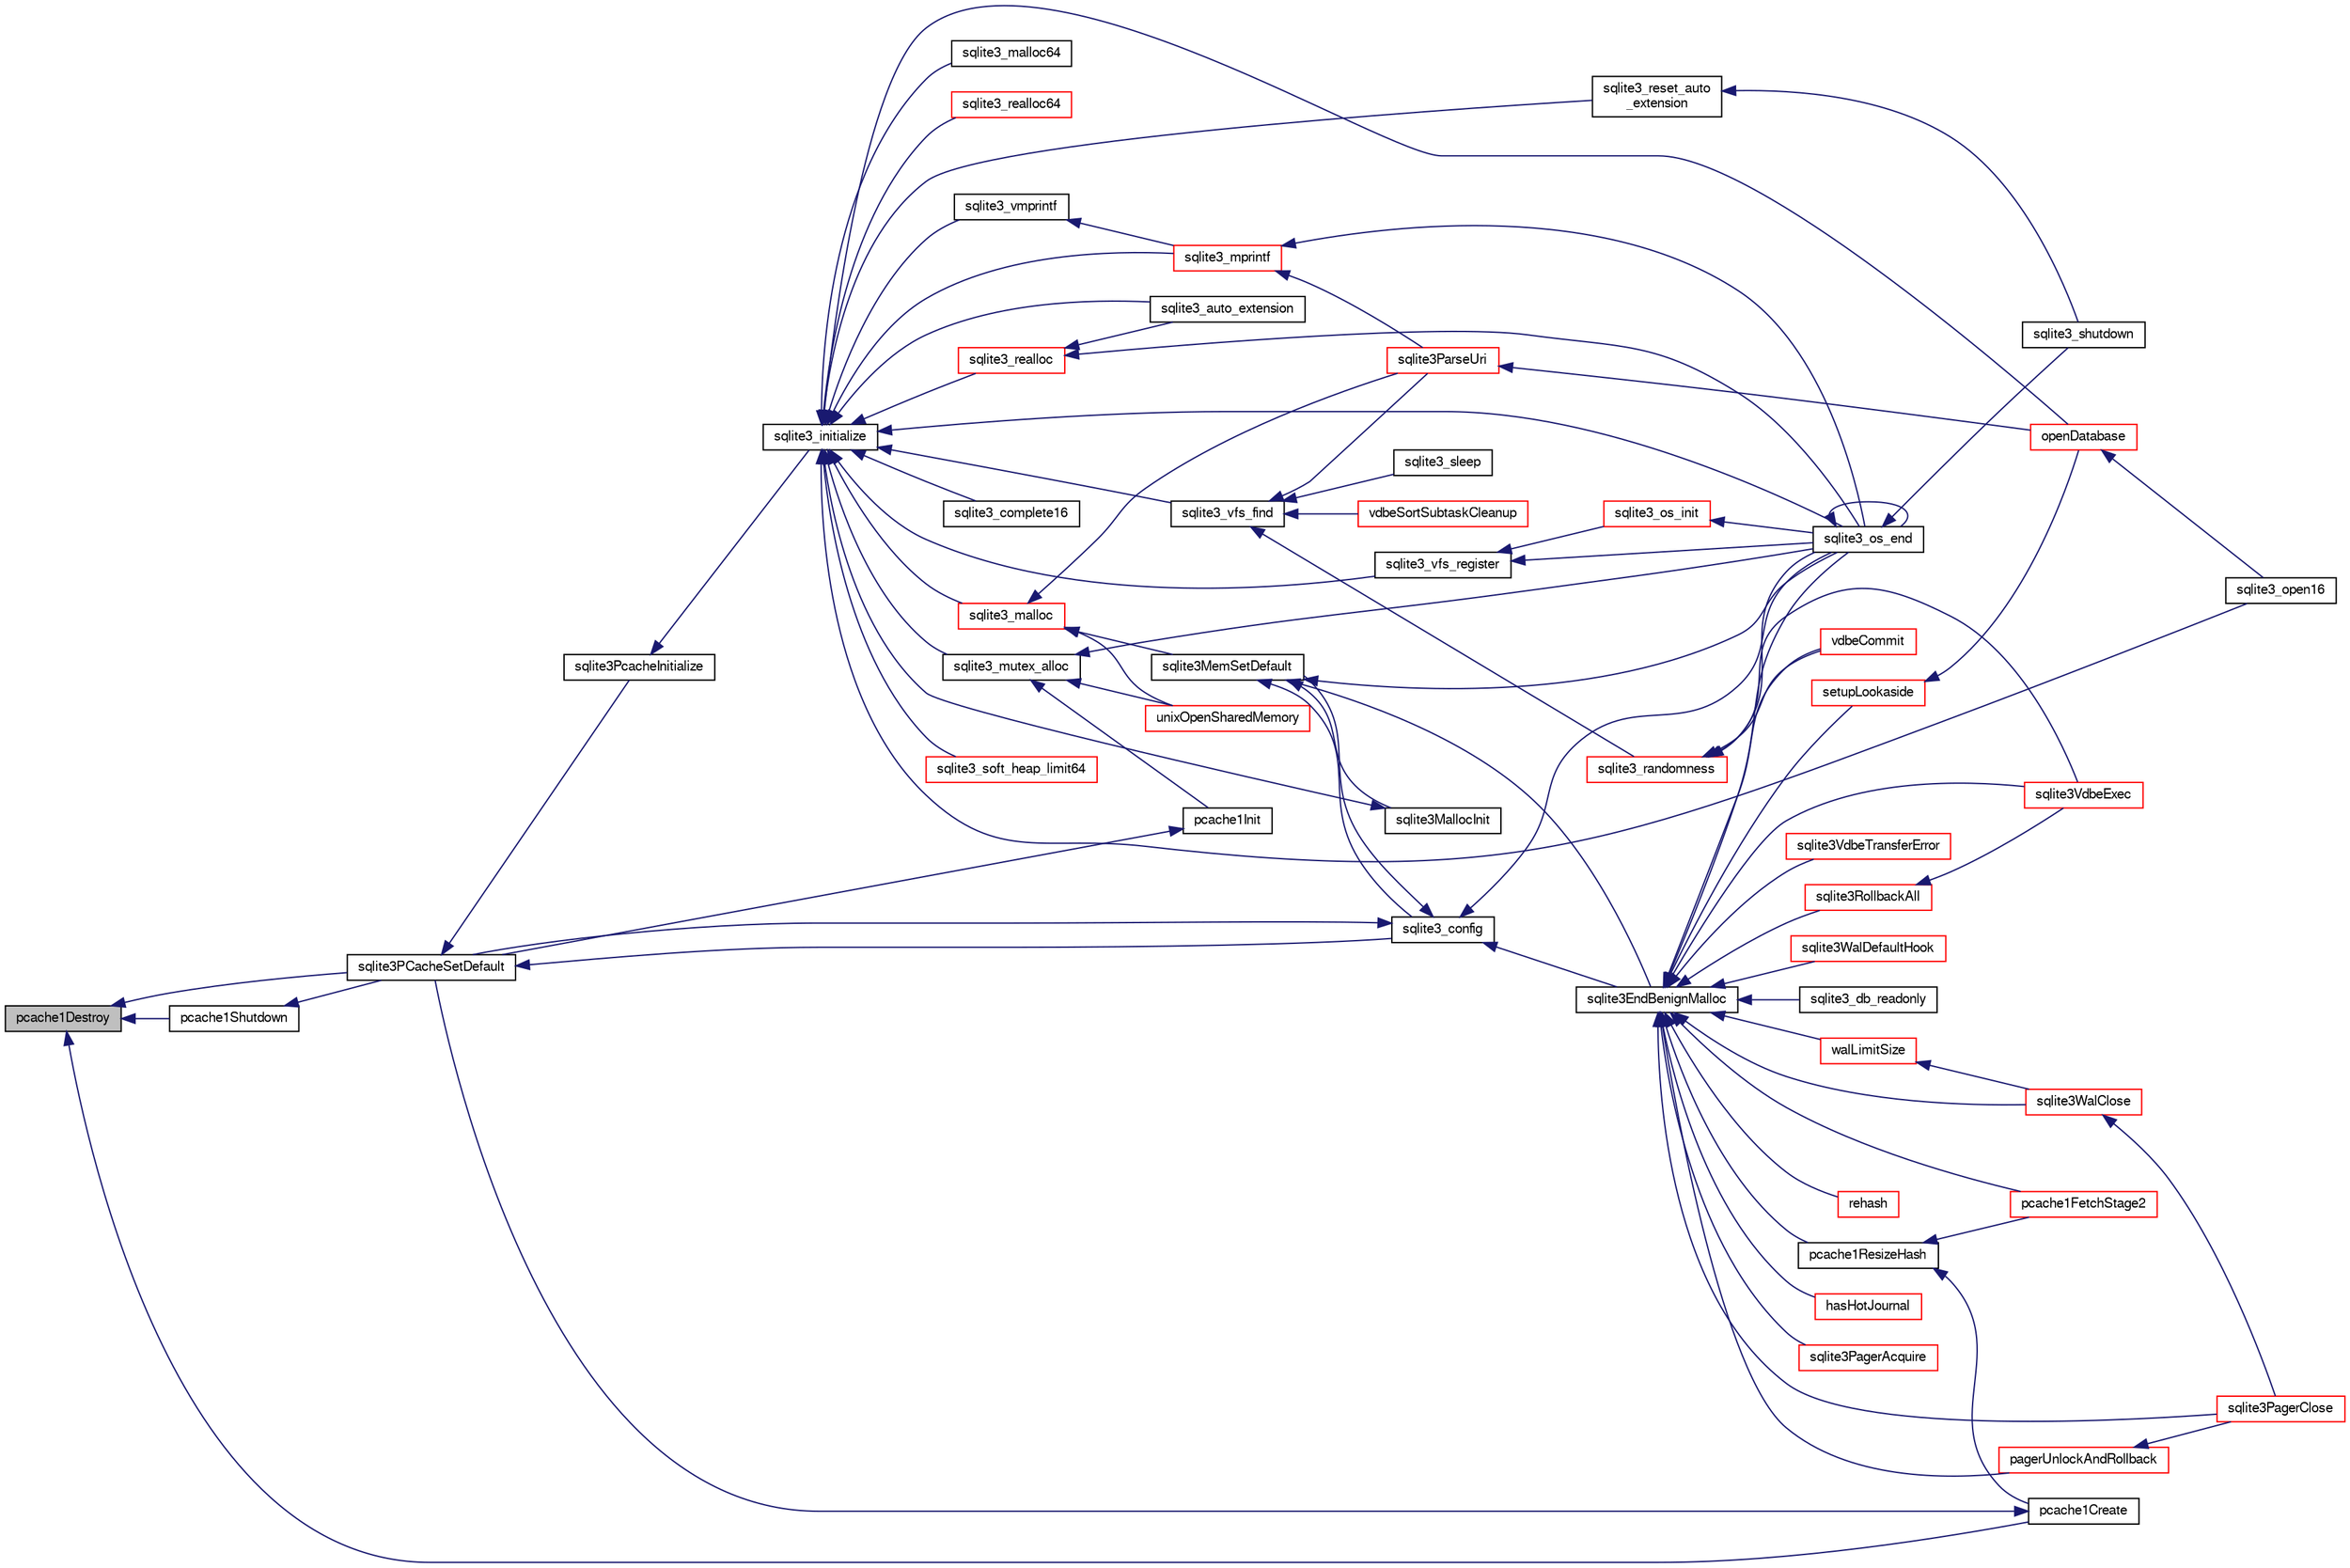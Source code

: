 digraph "pcache1Destroy"
{
  edge [fontname="FreeSans",fontsize="10",labelfontname="FreeSans",labelfontsize="10"];
  node [fontname="FreeSans",fontsize="10",shape=record];
  rankdir="LR";
  Node220378 [label="pcache1Destroy",height=0.2,width=0.4,color="black", fillcolor="grey75", style="filled", fontcolor="black"];
  Node220378 -> Node220379 [dir="back",color="midnightblue",fontsize="10",style="solid",fontname="FreeSans"];
  Node220379 [label="pcache1Shutdown",height=0.2,width=0.4,color="black", fillcolor="white", style="filled",URL="$sqlite3_8c.html#a707b7714a99d68e6858d4305b2a02579"];
  Node220379 -> Node220380 [dir="back",color="midnightblue",fontsize="10",style="solid",fontname="FreeSans"];
  Node220380 [label="sqlite3PCacheSetDefault",height=0.2,width=0.4,color="black", fillcolor="white", style="filled",URL="$sqlite3_8c.html#a91974afe7709a742451438556ee0c70c"];
  Node220380 -> Node220381 [dir="back",color="midnightblue",fontsize="10",style="solid",fontname="FreeSans"];
  Node220381 [label="sqlite3PcacheInitialize",height=0.2,width=0.4,color="black", fillcolor="white", style="filled",URL="$sqlite3_8c.html#a2902c61ddc88bea002c4d69fe4052b1f"];
  Node220381 -> Node220382 [dir="back",color="midnightblue",fontsize="10",style="solid",fontname="FreeSans"];
  Node220382 [label="sqlite3_initialize",height=0.2,width=0.4,color="black", fillcolor="white", style="filled",URL="$sqlite3_8h.html#ab0c0ee2d5d4cf8b28e9572296a8861df"];
  Node220382 -> Node220383 [dir="back",color="midnightblue",fontsize="10",style="solid",fontname="FreeSans"];
  Node220383 [label="sqlite3_vfs_find",height=0.2,width=0.4,color="black", fillcolor="white", style="filled",URL="$sqlite3_8h.html#ac201a26de3dfa1d6deb8069eb8d95627"];
  Node220383 -> Node220384 [dir="back",color="midnightblue",fontsize="10",style="solid",fontname="FreeSans"];
  Node220384 [label="sqlite3_randomness",height=0.2,width=0.4,color="red", fillcolor="white", style="filled",URL="$sqlite3_8h.html#aa452ad88657d4606e137b09c4e9315c7"];
  Node220384 -> Node220389 [dir="back",color="midnightblue",fontsize="10",style="solid",fontname="FreeSans"];
  Node220389 [label="sqlite3_os_end",height=0.2,width=0.4,color="black", fillcolor="white", style="filled",URL="$sqlite3_8h.html#a2288c95881ecca13d994e42b6a958906"];
  Node220389 -> Node220389 [dir="back",color="midnightblue",fontsize="10",style="solid",fontname="FreeSans"];
  Node220389 -> Node220390 [dir="back",color="midnightblue",fontsize="10",style="solid",fontname="FreeSans"];
  Node220390 [label="sqlite3_shutdown",height=0.2,width=0.4,color="black", fillcolor="white", style="filled",URL="$sqlite3_8h.html#aeaf9947fe863ba3d3aca061475e3af2e"];
  Node220384 -> Node220667 [dir="back",color="midnightblue",fontsize="10",style="solid",fontname="FreeSans"];
  Node220667 [label="vdbeCommit",height=0.2,width=0.4,color="red", fillcolor="white", style="filled",URL="$sqlite3_8c.html#a5d7f1e0625451b987728f600cfe1b92d"];
  Node220384 -> Node220398 [dir="back",color="midnightblue",fontsize="10",style="solid",fontname="FreeSans"];
  Node220398 [label="sqlite3VdbeExec",height=0.2,width=0.4,color="red", fillcolor="white", style="filled",URL="$sqlite3_8c.html#a8ce40a614bdc56719c4d642b1e4dfb21"];
  Node220383 -> Node220788 [dir="back",color="midnightblue",fontsize="10",style="solid",fontname="FreeSans"];
  Node220788 [label="vdbeSortSubtaskCleanup",height=0.2,width=0.4,color="red", fillcolor="white", style="filled",URL="$sqlite3_8c.html#abc8ce4c3ef58cc10f5b27642aab32b30"];
  Node220383 -> Node220791 [dir="back",color="midnightblue",fontsize="10",style="solid",fontname="FreeSans"];
  Node220791 [label="sqlite3ParseUri",height=0.2,width=0.4,color="red", fillcolor="white", style="filled",URL="$sqlite3_8c.html#aaa912f29a67460d8b2186c97056e8767"];
  Node220791 -> Node220633 [dir="back",color="midnightblue",fontsize="10",style="solid",fontname="FreeSans"];
  Node220633 [label="openDatabase",height=0.2,width=0.4,color="red", fillcolor="white", style="filled",URL="$sqlite3_8c.html#a6a9c3bc3a64234e863413f41db473758"];
  Node220633 -> Node220636 [dir="back",color="midnightblue",fontsize="10",style="solid",fontname="FreeSans"];
  Node220636 [label="sqlite3_open16",height=0.2,width=0.4,color="black", fillcolor="white", style="filled",URL="$sqlite3_8h.html#adbc401bb96713f32e553db32f6f3ca33"];
  Node220383 -> Node220792 [dir="back",color="midnightblue",fontsize="10",style="solid",fontname="FreeSans"];
  Node220792 [label="sqlite3_sleep",height=0.2,width=0.4,color="black", fillcolor="white", style="filled",URL="$sqlite3_8h.html#ad0c133ddbbecb6433f3c6ebef8966efa"];
  Node220382 -> Node220793 [dir="back",color="midnightblue",fontsize="10",style="solid",fontname="FreeSans"];
  Node220793 [label="sqlite3_vfs_register",height=0.2,width=0.4,color="black", fillcolor="white", style="filled",URL="$sqlite3_8h.html#a7184b289ccd4c4c7200589137d88c4ae"];
  Node220793 -> Node220794 [dir="back",color="midnightblue",fontsize="10",style="solid",fontname="FreeSans"];
  Node220794 [label="sqlite3_os_init",height=0.2,width=0.4,color="red", fillcolor="white", style="filled",URL="$sqlite3_8h.html#acebc2290d00a32d3afe2361f2979038b"];
  Node220794 -> Node220389 [dir="back",color="midnightblue",fontsize="10",style="solid",fontname="FreeSans"];
  Node220793 -> Node220389 [dir="back",color="midnightblue",fontsize="10",style="solid",fontname="FreeSans"];
  Node220382 -> Node220796 [dir="back",color="midnightblue",fontsize="10",style="solid",fontname="FreeSans"];
  Node220796 [label="sqlite3_mutex_alloc",height=0.2,width=0.4,color="black", fillcolor="white", style="filled",URL="$sqlite3_8h.html#aa3f89418cd18e99596435c958b29b650"];
  Node220796 -> Node220797 [dir="back",color="midnightblue",fontsize="10",style="solid",fontname="FreeSans"];
  Node220797 [label="unixOpenSharedMemory",height=0.2,width=0.4,color="red", fillcolor="white", style="filled",URL="$sqlite3_8c.html#a30775afa2e08ca6ddc7853326afed7c7"];
  Node220796 -> Node220389 [dir="back",color="midnightblue",fontsize="10",style="solid",fontname="FreeSans"];
  Node220796 -> Node220799 [dir="back",color="midnightblue",fontsize="10",style="solid",fontname="FreeSans"];
  Node220799 [label="pcache1Init",height=0.2,width=0.4,color="black", fillcolor="white", style="filled",URL="$sqlite3_8c.html#a05e9c1daf3dd812db1d769b69b20e069"];
  Node220799 -> Node220380 [dir="back",color="midnightblue",fontsize="10",style="solid",fontname="FreeSans"];
  Node220382 -> Node220800 [dir="back",color="midnightblue",fontsize="10",style="solid",fontname="FreeSans"];
  Node220800 [label="sqlite3_soft_heap_limit64",height=0.2,width=0.4,color="red", fillcolor="white", style="filled",URL="$sqlite3_8h.html#ab37b3a4d1652e3acb2c43d1252e6b852"];
  Node220382 -> Node220802 [dir="back",color="midnightblue",fontsize="10",style="solid",fontname="FreeSans"];
  Node220802 [label="sqlite3_malloc",height=0.2,width=0.4,color="red", fillcolor="white", style="filled",URL="$sqlite3_8h.html#a510e31845345737f17d86ce0b2328356"];
  Node220802 -> Node220803 [dir="back",color="midnightblue",fontsize="10",style="solid",fontname="FreeSans"];
  Node220803 [label="sqlite3MemSetDefault",height=0.2,width=0.4,color="black", fillcolor="white", style="filled",URL="$sqlite3_8c.html#a162fbfd727e92c5f8f72625b5ff62549"];
  Node220803 -> Node220804 [dir="back",color="midnightblue",fontsize="10",style="solid",fontname="FreeSans"];
  Node220804 [label="sqlite3EndBenignMalloc",height=0.2,width=0.4,color="black", fillcolor="white", style="filled",URL="$sqlite3_8c.html#a4582127cc64d483dc66c7acf9d8d8fbb"];
  Node220804 -> Node220805 [dir="back",color="midnightblue",fontsize="10",style="solid",fontname="FreeSans"];
  Node220805 [label="rehash",height=0.2,width=0.4,color="red", fillcolor="white", style="filled",URL="$sqlite3_8c.html#a4851529638f6c7af16239ee6e2dcc628"];
  Node220804 -> Node220389 [dir="back",color="midnightblue",fontsize="10",style="solid",fontname="FreeSans"];
  Node220804 -> Node220854 [dir="back",color="midnightblue",fontsize="10",style="solid",fontname="FreeSans"];
  Node220854 [label="pcache1ResizeHash",height=0.2,width=0.4,color="black", fillcolor="white", style="filled",URL="$sqlite3_8c.html#a7795922581c79a689c6e954dad69c037"];
  Node220854 -> Node220855 [dir="back",color="midnightblue",fontsize="10",style="solid",fontname="FreeSans"];
  Node220855 [label="pcache1Create",height=0.2,width=0.4,color="black", fillcolor="white", style="filled",URL="$sqlite3_8c.html#a44cfeb7ecaf2b6aa54934d3deaee8919"];
  Node220855 -> Node220380 [dir="back",color="midnightblue",fontsize="10",style="solid",fontname="FreeSans"];
  Node220854 -> Node220856 [dir="back",color="midnightblue",fontsize="10",style="solid",fontname="FreeSans"];
  Node220856 [label="pcache1FetchStage2",height=0.2,width=0.4,color="red", fillcolor="white", style="filled",URL="$sqlite3_8c.html#a30a4ee80ec88f9eb4ade1424d99585b5"];
  Node220804 -> Node220856 [dir="back",color="midnightblue",fontsize="10",style="solid",fontname="FreeSans"];
  Node220804 -> Node220738 [dir="back",color="midnightblue",fontsize="10",style="solid",fontname="FreeSans"];
  Node220738 [label="pagerUnlockAndRollback",height=0.2,width=0.4,color="red", fillcolor="white", style="filled",URL="$sqlite3_8c.html#a02d96b7bf62c3b13ba905d168914518c"];
  Node220738 -> Node220739 [dir="back",color="midnightblue",fontsize="10",style="solid",fontname="FreeSans"];
  Node220739 [label="sqlite3PagerClose",height=0.2,width=0.4,color="red", fillcolor="white", style="filled",URL="$sqlite3_8c.html#af94b1f96b60689fd09422cce2c85f53f"];
  Node220804 -> Node220739 [dir="back",color="midnightblue",fontsize="10",style="solid",fontname="FreeSans"];
  Node220804 -> Node220858 [dir="back",color="midnightblue",fontsize="10",style="solid",fontname="FreeSans"];
  Node220858 [label="hasHotJournal",height=0.2,width=0.4,color="red", fillcolor="white", style="filled",URL="$sqlite3_8c.html#a875dc699b7a0e8ab6ba19170e5096d5e"];
  Node220804 -> Node220741 [dir="back",color="midnightblue",fontsize="10",style="solid",fontname="FreeSans"];
  Node220741 [label="sqlite3PagerAcquire",height=0.2,width=0.4,color="red", fillcolor="white", style="filled",URL="$sqlite3_8c.html#a22a53daafd2bd778cda390312651f994"];
  Node220804 -> Node220859 [dir="back",color="midnightblue",fontsize="10",style="solid",fontname="FreeSans"];
  Node220859 [label="walLimitSize",height=0.2,width=0.4,color="red", fillcolor="white", style="filled",URL="$sqlite3_8c.html#a7d814227c8fb4a3441c42e9f2fdade3b"];
  Node220859 -> Node220860 [dir="back",color="midnightblue",fontsize="10",style="solid",fontname="FreeSans"];
  Node220860 [label="sqlite3WalClose",height=0.2,width=0.4,color="red", fillcolor="white", style="filled",URL="$sqlite3_8c.html#abfd7d36ec6ea41ecb2717dd4c6b0571e"];
  Node220860 -> Node220739 [dir="back",color="midnightblue",fontsize="10",style="solid",fontname="FreeSans"];
  Node220804 -> Node220860 [dir="back",color="midnightblue",fontsize="10",style="solid",fontname="FreeSans"];
  Node220804 -> Node220667 [dir="back",color="midnightblue",fontsize="10",style="solid",fontname="FreeSans"];
  Node220804 -> Node220862 [dir="back",color="midnightblue",fontsize="10",style="solid",fontname="FreeSans"];
  Node220862 [label="sqlite3VdbeTransferError",height=0.2,width=0.4,color="red", fillcolor="white", style="filled",URL="$sqlite3_8c.html#aaf4a567b51602bb6d7bb150e6c72de69"];
  Node220804 -> Node220398 [dir="back",color="midnightblue",fontsize="10",style="solid",fontname="FreeSans"];
  Node220804 -> Node220863 [dir="back",color="midnightblue",fontsize="10",style="solid",fontname="FreeSans"];
  Node220863 [label="setupLookaside",height=0.2,width=0.4,color="red", fillcolor="white", style="filled",URL="$sqlite3_8c.html#a83e30e8059c0e1a0537a569a91ce81e5"];
  Node220863 -> Node220633 [dir="back",color="midnightblue",fontsize="10",style="solid",fontname="FreeSans"];
  Node220804 -> Node220616 [dir="back",color="midnightblue",fontsize="10",style="solid",fontname="FreeSans"];
  Node220616 [label="sqlite3RollbackAll",height=0.2,width=0.4,color="red", fillcolor="white", style="filled",URL="$sqlite3_8c.html#ad902dd388d73208539f557962e3fe6bb"];
  Node220616 -> Node220398 [dir="back",color="midnightblue",fontsize="10",style="solid",fontname="FreeSans"];
  Node220804 -> Node220865 [dir="back",color="midnightblue",fontsize="10",style="solid",fontname="FreeSans"];
  Node220865 [label="sqlite3WalDefaultHook",height=0.2,width=0.4,color="red", fillcolor="white", style="filled",URL="$sqlite3_8c.html#a4a9ed7c3fcab46b3d82eb79ede8c4f77"];
  Node220804 -> Node220867 [dir="back",color="midnightblue",fontsize="10",style="solid",fontname="FreeSans"];
  Node220867 [label="sqlite3_db_readonly",height=0.2,width=0.4,color="black", fillcolor="white", style="filled",URL="$sqlite3_8h.html#a96c378e7022e7a8a375e23f7fc662cdd"];
  Node220803 -> Node220868 [dir="back",color="midnightblue",fontsize="10",style="solid",fontname="FreeSans"];
  Node220868 [label="sqlite3MallocInit",height=0.2,width=0.4,color="black", fillcolor="white", style="filled",URL="$sqlite3_8c.html#a9e06f9e7cad0d83ce80ab493c9533552"];
  Node220868 -> Node220382 [dir="back",color="midnightblue",fontsize="10",style="solid",fontname="FreeSans"];
  Node220803 -> Node220389 [dir="back",color="midnightblue",fontsize="10",style="solid",fontname="FreeSans"];
  Node220803 -> Node220869 [dir="back",color="midnightblue",fontsize="10",style="solid",fontname="FreeSans"];
  Node220869 [label="sqlite3_config",height=0.2,width=0.4,color="black", fillcolor="white", style="filled",URL="$sqlite3_8h.html#a74ad420b6f26bc06a04ff6ecec8a8c91"];
  Node220869 -> Node220804 [dir="back",color="midnightblue",fontsize="10",style="solid",fontname="FreeSans"];
  Node220869 -> Node220803 [dir="back",color="midnightblue",fontsize="10",style="solid",fontname="FreeSans"];
  Node220869 -> Node220389 [dir="back",color="midnightblue",fontsize="10",style="solid",fontname="FreeSans"];
  Node220869 -> Node220380 [dir="back",color="midnightblue",fontsize="10",style="solid",fontname="FreeSans"];
  Node220802 -> Node220797 [dir="back",color="midnightblue",fontsize="10",style="solid",fontname="FreeSans"];
  Node220802 -> Node220791 [dir="back",color="midnightblue",fontsize="10",style="solid",fontname="FreeSans"];
  Node220382 -> Node221137 [dir="back",color="midnightblue",fontsize="10",style="solid",fontname="FreeSans"];
  Node221137 [label="sqlite3_malloc64",height=0.2,width=0.4,color="black", fillcolor="white", style="filled",URL="$sqlite3_8h.html#a12b7ee85e539ea28c130c5c75b96a82a"];
  Node220382 -> Node221138 [dir="back",color="midnightblue",fontsize="10",style="solid",fontname="FreeSans"];
  Node221138 [label="sqlite3_realloc",height=0.2,width=0.4,color="red", fillcolor="white", style="filled",URL="$sqlite3_8h.html#a627f0eeface58024ef47403d8cc76b35"];
  Node221138 -> Node220389 [dir="back",color="midnightblue",fontsize="10",style="solid",fontname="FreeSans"];
  Node221138 -> Node221154 [dir="back",color="midnightblue",fontsize="10",style="solid",fontname="FreeSans"];
  Node221154 [label="sqlite3_auto_extension",height=0.2,width=0.4,color="black", fillcolor="white", style="filled",URL="$sqlite3_8h.html#a85a95b45e94f6bcd52aa39b6acdb36d7"];
  Node220382 -> Node221156 [dir="back",color="midnightblue",fontsize="10",style="solid",fontname="FreeSans"];
  Node221156 [label="sqlite3_realloc64",height=0.2,width=0.4,color="red", fillcolor="white", style="filled",URL="$sqlite3_8h.html#afe88c85e9f864a3fd92941cad197245d"];
  Node220382 -> Node220944 [dir="back",color="midnightblue",fontsize="10",style="solid",fontname="FreeSans"];
  Node220944 [label="sqlite3_vmprintf",height=0.2,width=0.4,color="black", fillcolor="white", style="filled",URL="$sqlite3_8h.html#ac240de67ddf003828f16a6d9dd3fa3ca"];
  Node220944 -> Node220945 [dir="back",color="midnightblue",fontsize="10",style="solid",fontname="FreeSans"];
  Node220945 [label="sqlite3_mprintf",height=0.2,width=0.4,color="red", fillcolor="white", style="filled",URL="$sqlite3_8h.html#a9533933e57f7ccbb48c32041ce3a8862"];
  Node220945 -> Node220389 [dir="back",color="midnightblue",fontsize="10",style="solid",fontname="FreeSans"];
  Node220945 -> Node220791 [dir="back",color="midnightblue",fontsize="10",style="solid",fontname="FreeSans"];
  Node220382 -> Node220945 [dir="back",color="midnightblue",fontsize="10",style="solid",fontname="FreeSans"];
  Node220382 -> Node220389 [dir="back",color="midnightblue",fontsize="10",style="solid",fontname="FreeSans"];
  Node220382 -> Node221154 [dir="back",color="midnightblue",fontsize="10",style="solid",fontname="FreeSans"];
  Node220382 -> Node221256 [dir="back",color="midnightblue",fontsize="10",style="solid",fontname="FreeSans"];
  Node221256 [label="sqlite3_reset_auto\l_extension",height=0.2,width=0.4,color="black", fillcolor="white", style="filled",URL="$sqlite3_8h.html#ac33f4064ae6690cada7bdc89e8153ffc"];
  Node221256 -> Node220390 [dir="back",color="midnightblue",fontsize="10",style="solid",fontname="FreeSans"];
  Node220382 -> Node221121 [dir="back",color="midnightblue",fontsize="10",style="solid",fontname="FreeSans"];
  Node221121 [label="sqlite3_complete16",height=0.2,width=0.4,color="black", fillcolor="white", style="filled",URL="$sqlite3_8h.html#a3260341c2ef82787acca48414a1d03a1"];
  Node220382 -> Node220633 [dir="back",color="midnightblue",fontsize="10",style="solid",fontname="FreeSans"];
  Node220382 -> Node220636 [dir="back",color="midnightblue",fontsize="10",style="solid",fontname="FreeSans"];
  Node220380 -> Node220869 [dir="back",color="midnightblue",fontsize="10",style="solid",fontname="FreeSans"];
  Node220378 -> Node220855 [dir="back",color="midnightblue",fontsize="10",style="solid",fontname="FreeSans"];
  Node220378 -> Node220380 [dir="back",color="midnightblue",fontsize="10",style="solid",fontname="FreeSans"];
}

